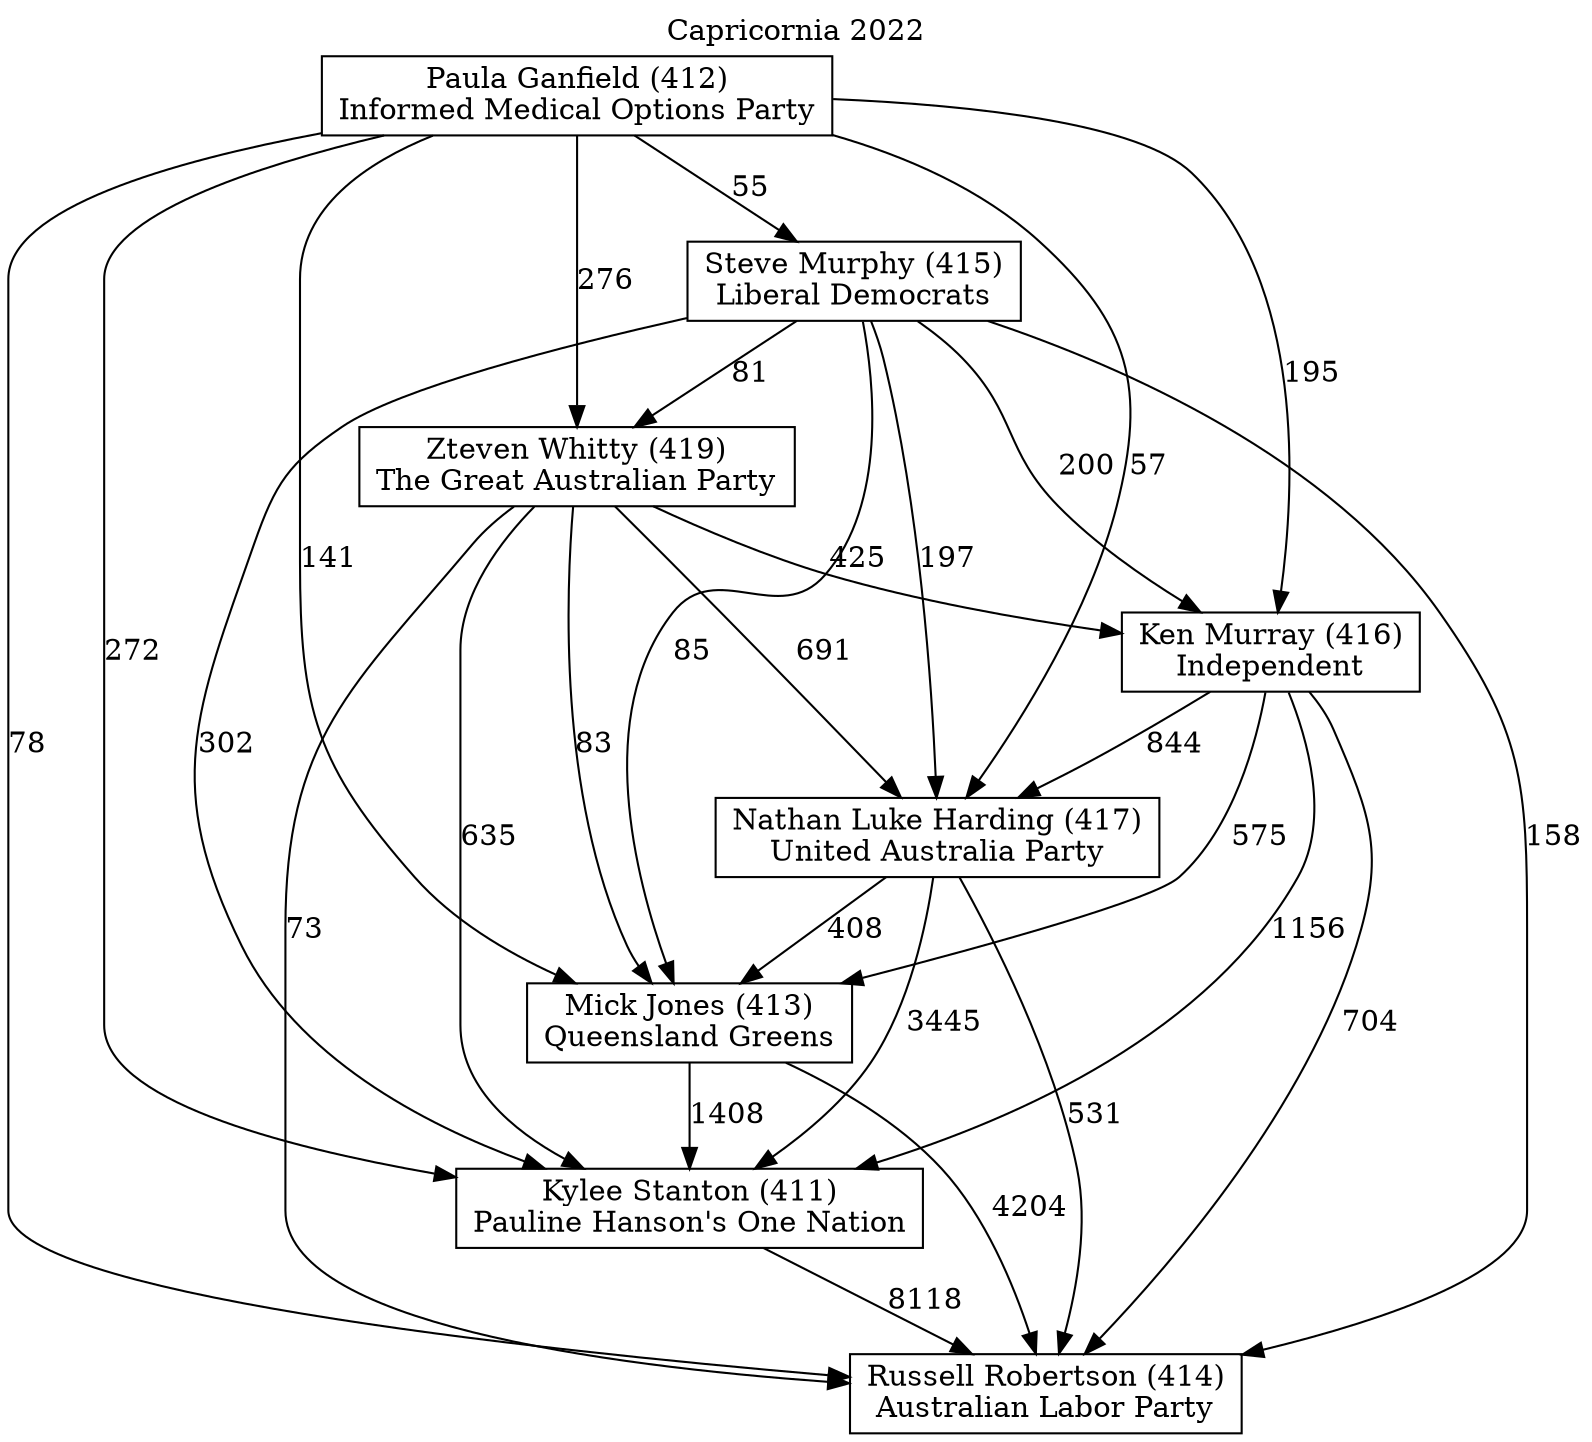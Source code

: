 // House preference flow
digraph "Russell Robertson (414)_Capricornia_2022" {
	graph [label="Capricornia 2022" labelloc=t mclimit=10]
	node [shape=box]
	"Paula Ganfield (412)" [label="Paula Ganfield (412)
Informed Medical Options Party"]
	"Nathan Luke Harding (417)" [label="Nathan Luke Harding (417)
United Australia Party"]
	"Kylee Stanton (411)" [label="Kylee Stanton (411)
Pauline Hanson's One Nation"]
	"Russell Robertson (414)" [label="Russell Robertson (414)
Australian Labor Party"]
	"Zteven Whitty (419)" [label="Zteven Whitty (419)
The Great Australian Party"]
	"Ken Murray (416)" [label="Ken Murray (416)
Independent"]
	"Steve Murphy (415)" [label="Steve Murphy (415)
Liberal Democrats"]
	"Mick Jones (413)" [label="Mick Jones (413)
Queensland Greens"]
	"Zteven Whitty (419)" -> "Nathan Luke Harding (417)" [label=691]
	"Zteven Whitty (419)" -> "Kylee Stanton (411)" [label=635]
	"Paula Ganfield (412)" -> "Mick Jones (413)" [label=141]
	"Mick Jones (413)" -> "Russell Robertson (414)" [label=4204]
	"Steve Murphy (415)" -> "Russell Robertson (414)" [label=158]
	"Paula Ganfield (412)" -> "Nathan Luke Harding (417)" [label=57]
	"Steve Murphy (415)" -> "Kylee Stanton (411)" [label=302]
	"Paula Ganfield (412)" -> "Zteven Whitty (419)" [label=276]
	"Zteven Whitty (419)" -> "Mick Jones (413)" [label=83]
	"Zteven Whitty (419)" -> "Russell Robertson (414)" [label=73]
	"Steve Murphy (415)" -> "Ken Murray (416)" [label=200]
	"Zteven Whitty (419)" -> "Ken Murray (416)" [label=425]
	"Kylee Stanton (411)" -> "Russell Robertson (414)" [label=8118]
	"Paula Ganfield (412)" -> "Steve Murphy (415)" [label=55]
	"Mick Jones (413)" -> "Kylee Stanton (411)" [label=1408]
	"Paula Ganfield (412)" -> "Russell Robertson (414)" [label=78]
	"Paula Ganfield (412)" -> "Ken Murray (416)" [label=195]
	"Nathan Luke Harding (417)" -> "Kylee Stanton (411)" [label=3445]
	"Ken Murray (416)" -> "Russell Robertson (414)" [label=704]
	"Nathan Luke Harding (417)" -> "Mick Jones (413)" [label=408]
	"Ken Murray (416)" -> "Mick Jones (413)" [label=575]
	"Ken Murray (416)" -> "Nathan Luke Harding (417)" [label=844]
	"Paula Ganfield (412)" -> "Kylee Stanton (411)" [label=272]
	"Ken Murray (416)" -> "Kylee Stanton (411)" [label=1156]
	"Nathan Luke Harding (417)" -> "Russell Robertson (414)" [label=531]
	"Steve Murphy (415)" -> "Nathan Luke Harding (417)" [label=197]
	"Steve Murphy (415)" -> "Zteven Whitty (419)" [label=81]
	"Steve Murphy (415)" -> "Mick Jones (413)" [label=85]
}
